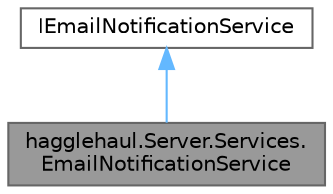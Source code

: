 digraph "hagglehaul.Server.Services.EmailNotificationService"
{
 // LATEX_PDF_SIZE
  bgcolor="transparent";
  edge [fontname=Helvetica,fontsize=10,labelfontname=Helvetica,labelfontsize=10];
  node [fontname=Helvetica,fontsize=10,shape=box,height=0.2,width=0.4];
  Node1 [id="Node000001",label="hagglehaul.Server.Services.\lEmailNotificationService",height=0.2,width=0.4,color="gray40", fillcolor="grey60", style="filled", fontcolor="black",tooltip="See IEmailNotificationService."];
  Node2 -> Node1 [id="edge1_Node000001_Node000002",dir="back",color="steelblue1",style="solid",tooltip=" "];
  Node2 [id="Node000002",label="IEmailNotificationService",height=0.2,width=0.4,color="gray40", fillcolor="white", style="filled",URL="$interfacehagglehaul_1_1_server_1_1_services_1_1_i_email_notification_service.html",tooltip="Service to send email notifications through Azure Communication Service."];
}
